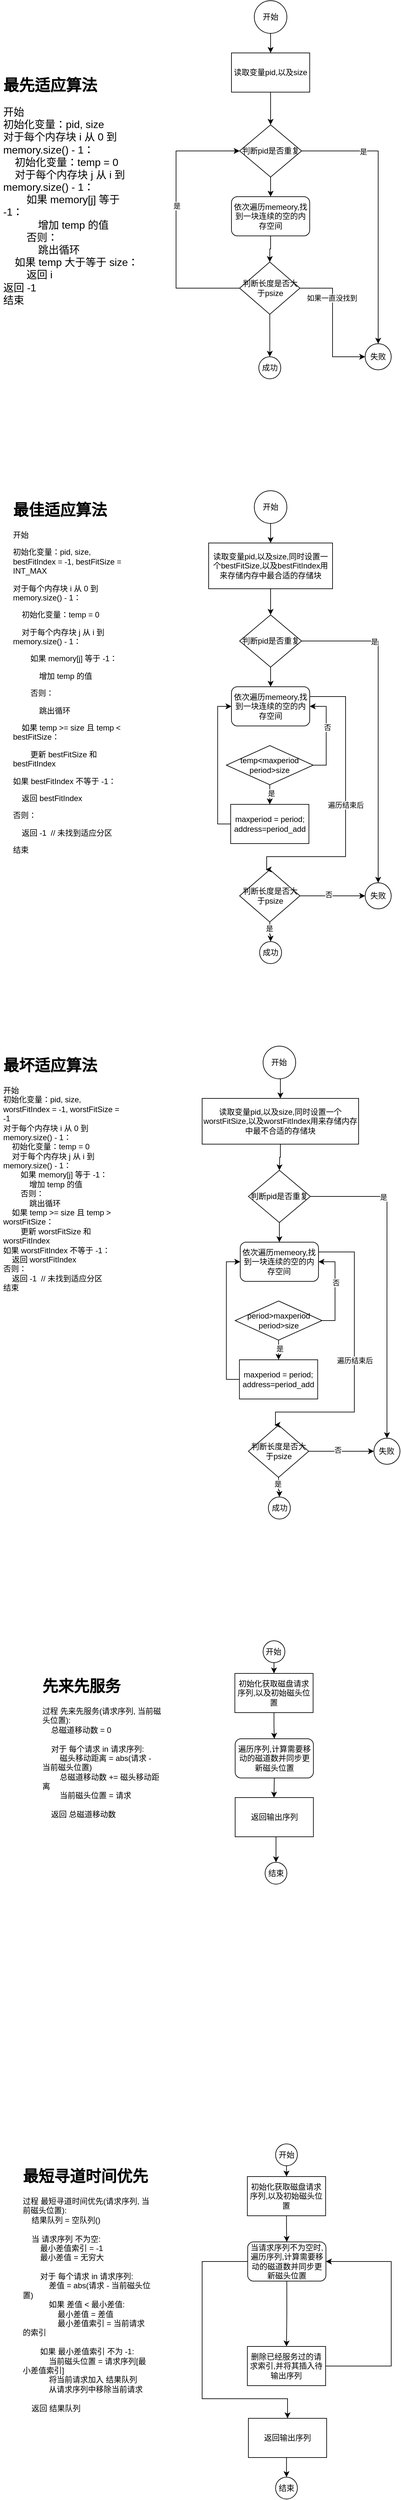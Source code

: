<mxfile version="22.1.8" type="github">
  <diagram name="第 1 页" id="kE6YA1kqH45rm807MT5q">
    <mxGraphModel dx="1050" dy="565" grid="1" gridSize="10" guides="1" tooltips="1" connect="1" arrows="1" fold="1" page="1" pageScale="1" pageWidth="827" pageHeight="1169" math="0" shadow="0">
      <root>
        <mxCell id="0" />
        <mxCell id="1" parent="0" />
        <mxCell id="1HQhPPLRjaLAviWX8HrD-12" style="edgeStyle=orthogonalEdgeStyle;rounded=0;orthogonalLoop=1;jettySize=auto;html=1;exitX=0.5;exitY=1;exitDx=0;exitDy=0;entryX=0.5;entryY=0;entryDx=0;entryDy=0;" parent="1" source="1HQhPPLRjaLAviWX8HrD-3" target="1HQhPPLRjaLAviWX8HrD-5" edge="1">
          <mxGeometry relative="1" as="geometry" />
        </mxCell>
        <mxCell id="1HQhPPLRjaLAviWX8HrD-3" value="开始" style="ellipse;whiteSpace=wrap;html=1;aspect=fixed;" parent="1" vertex="1">
          <mxGeometry x="420" y="40" width="50" height="50" as="geometry" />
        </mxCell>
        <mxCell id="1HQhPPLRjaLAviWX8HrD-14" style="edgeStyle=orthogonalEdgeStyle;rounded=0;orthogonalLoop=1;jettySize=auto;html=1;exitX=1;exitY=0.5;exitDx=0;exitDy=0;entryX=0.5;entryY=0;entryDx=0;entryDy=0;" parent="1" source="1HQhPPLRjaLAviWX8HrD-16" target="1HQhPPLRjaLAviWX8HrD-8" edge="1">
          <mxGeometry relative="1" as="geometry">
            <mxPoint x="505" y="260" as="sourcePoint" />
          </mxGeometry>
        </mxCell>
        <mxCell id="1HQhPPLRjaLAviWX8HrD-15" value="是" style="edgeLabel;html=1;align=center;verticalAlign=middle;resizable=0;points=[];" parent="1HQhPPLRjaLAviWX8HrD-14" vertex="1" connectable="0">
          <mxGeometry x="-0.542" y="-1" relative="1" as="geometry">
            <mxPoint as="offset" />
          </mxGeometry>
        </mxCell>
        <mxCell id="1HQhPPLRjaLAviWX8HrD-13" style="edgeStyle=orthogonalEdgeStyle;rounded=0;orthogonalLoop=1;jettySize=auto;html=1;exitX=0.5;exitY=1;exitDx=0;exitDy=0;entryX=0.5;entryY=0;entryDx=0;entryDy=0;" parent="1" source="1HQhPPLRjaLAviWX8HrD-5" edge="1">
          <mxGeometry relative="1" as="geometry">
            <mxPoint x="445" y="230" as="targetPoint" />
          </mxGeometry>
        </mxCell>
        <mxCell id="1HQhPPLRjaLAviWX8HrD-5" value="读取变量pid,以及size" style="rounded=0;whiteSpace=wrap;html=1;" parent="1" vertex="1">
          <mxGeometry x="385" y="120" width="120" height="60" as="geometry" />
        </mxCell>
        <mxCell id="1HQhPPLRjaLAviWX8HrD-8" value="失败" style="ellipse;whiteSpace=wrap;html=1;aspect=fixed;" parent="1" vertex="1">
          <mxGeometry x="590" y="565" width="40" height="40" as="geometry" />
        </mxCell>
        <mxCell id="1HQhPPLRjaLAviWX8HrD-18" style="edgeStyle=orthogonalEdgeStyle;rounded=0;orthogonalLoop=1;jettySize=auto;html=1;exitX=0.5;exitY=1;exitDx=0;exitDy=0;entryX=0.5;entryY=0;entryDx=0;entryDy=0;" parent="1" source="1HQhPPLRjaLAviWX8HrD-16" target="1HQhPPLRjaLAviWX8HrD-17" edge="1">
          <mxGeometry relative="1" as="geometry" />
        </mxCell>
        <mxCell id="1HQhPPLRjaLAviWX8HrD-16" value="判断pid是否重复" style="rhombus;whiteSpace=wrap;html=1;" parent="1" vertex="1">
          <mxGeometry x="397.5" y="230" width="95" height="80" as="geometry" />
        </mxCell>
        <mxCell id="1HQhPPLRjaLAviWX8HrD-23" style="edgeStyle=orthogonalEdgeStyle;rounded=0;orthogonalLoop=1;jettySize=auto;html=1;exitX=0.5;exitY=1;exitDx=0;exitDy=0;entryX=0.5;entryY=0;entryDx=0;entryDy=0;" parent="1" source="1HQhPPLRjaLAviWX8HrD-17" target="1HQhPPLRjaLAviWX8HrD-19" edge="1">
          <mxGeometry relative="1" as="geometry" />
        </mxCell>
        <mxCell id="1HQhPPLRjaLAviWX8HrD-17" value="依次遍历memeory,找到一块连续的空的内存空间" style="rounded=1;whiteSpace=wrap;html=1;" parent="1" vertex="1">
          <mxGeometry x="385" y="340" width="120" height="60" as="geometry" />
        </mxCell>
        <mxCell id="1HQhPPLRjaLAviWX8HrD-20" style="edgeStyle=orthogonalEdgeStyle;rounded=0;orthogonalLoop=1;jettySize=auto;html=1;exitX=0;exitY=0.5;exitDx=0;exitDy=0;entryX=0;entryY=0.5;entryDx=0;entryDy=0;" parent="1" source="1HQhPPLRjaLAviWX8HrD-19" target="1HQhPPLRjaLAviWX8HrD-16" edge="1">
          <mxGeometry relative="1" as="geometry">
            <Array as="points">
              <mxPoint x="300" y="480" />
              <mxPoint x="300" y="270" />
            </Array>
          </mxGeometry>
        </mxCell>
        <mxCell id="1HQhPPLRjaLAviWX8HrD-22" value="是" style="edgeLabel;html=1;align=center;verticalAlign=middle;resizable=0;points=[];" parent="1HQhPPLRjaLAviWX8HrD-20" vertex="1" connectable="0">
          <mxGeometry x="0.104" y="-1" relative="1" as="geometry">
            <mxPoint as="offset" />
          </mxGeometry>
        </mxCell>
        <mxCell id="1HQhPPLRjaLAviWX8HrD-24" style="edgeStyle=orthogonalEdgeStyle;rounded=0;orthogonalLoop=1;jettySize=auto;html=1;exitX=0.5;exitY=1;exitDx=0;exitDy=0;" parent="1" source="1HQhPPLRjaLAviWX8HrD-19" target="1HQhPPLRjaLAviWX8HrD-25" edge="1">
          <mxGeometry relative="1" as="geometry">
            <mxPoint x="444" y="580" as="targetPoint" />
          </mxGeometry>
        </mxCell>
        <mxCell id="1HQhPPLRjaLAviWX8HrD-26" style="edgeStyle=orthogonalEdgeStyle;rounded=0;orthogonalLoop=1;jettySize=auto;html=1;exitX=1;exitY=0.5;exitDx=0;exitDy=0;entryX=0;entryY=0.5;entryDx=0;entryDy=0;" parent="1" source="1HQhPPLRjaLAviWX8HrD-19" target="1HQhPPLRjaLAviWX8HrD-8" edge="1">
          <mxGeometry relative="1" as="geometry" />
        </mxCell>
        <mxCell id="1HQhPPLRjaLAviWX8HrD-27" value="如果一直没找到" style="edgeLabel;html=1;align=center;verticalAlign=middle;resizable=0;points=[];" parent="1HQhPPLRjaLAviWX8HrD-26" vertex="1" connectable="0">
          <mxGeometry x="-0.366" y="-1" relative="1" as="geometry">
            <mxPoint as="offset" />
          </mxGeometry>
        </mxCell>
        <mxCell id="1HQhPPLRjaLAviWX8HrD-19" value="判断长度是否大于psize" style="rhombus;whiteSpace=wrap;html=1;" parent="1" vertex="1">
          <mxGeometry x="397.5" y="440" width="92.5" height="80" as="geometry" />
        </mxCell>
        <mxCell id="1HQhPPLRjaLAviWX8HrD-25" value="成功" style="ellipse;whiteSpace=wrap;html=1;aspect=fixed;" parent="1" vertex="1">
          <mxGeometry x="426.88" y="585" width="33.75" height="33.75" as="geometry" />
        </mxCell>
        <mxCell id="1HQhPPLRjaLAviWX8HrD-28" value="&lt;h1&gt;最先适应算法&lt;/h1&gt;&lt;div style=&quot;font-size: 16px;&quot;&gt;&lt;div style=&quot;&quot;&gt;&lt;font style=&quot;font-size: 16px;&quot;&gt;开始&lt;/font&gt;&lt;/div&gt;&lt;div style=&quot;&quot;&gt;&lt;font style=&quot;font-size: 16px;&quot;&gt;初始化变量：pid, size&lt;/font&gt;&lt;/div&gt;&lt;div style=&quot;&quot;&gt;&lt;font style=&quot;font-size: 16px;&quot;&gt;对于每个内存块 i 从 0 到 memory.size() - 1：&lt;/font&gt;&lt;/div&gt;&lt;div style=&quot;&quot;&gt;&lt;font style=&quot;font-size: 16px;&quot;&gt;&amp;nbsp; &amp;nbsp; 初始化变量：temp = 0&lt;/font&gt;&lt;/div&gt;&lt;div style=&quot;&quot;&gt;&lt;font style=&quot;font-size: 16px;&quot;&gt;&amp;nbsp; &amp;nbsp; 对于每个内存块 j 从 i 到 memory.size() - 1：&lt;/font&gt;&lt;/div&gt;&lt;div style=&quot;&quot;&gt;&lt;font style=&quot;font-size: 16px;&quot;&gt;&amp;nbsp; &amp;nbsp; &amp;nbsp; &amp;nbsp; 如果 memory[j] 等于 -1：&lt;/font&gt;&lt;/div&gt;&lt;div style=&quot;&quot;&gt;&lt;font style=&quot;font-size: 16px;&quot;&gt;&amp;nbsp; &amp;nbsp; &amp;nbsp; &amp;nbsp; &amp;nbsp; &amp;nbsp; 增加 temp 的值&lt;/font&gt;&lt;/div&gt;&lt;div style=&quot;&quot;&gt;&lt;font style=&quot;font-size: 16px;&quot;&gt;&amp;nbsp; &amp;nbsp; &amp;nbsp; &amp;nbsp; 否则：&lt;/font&gt;&lt;/div&gt;&lt;div style=&quot;&quot;&gt;&lt;font style=&quot;font-size: 16px;&quot;&gt;&amp;nbsp; &amp;nbsp; &amp;nbsp; &amp;nbsp; &amp;nbsp; &amp;nbsp; 跳出循环&lt;/font&gt;&lt;/div&gt;&lt;div style=&quot;&quot;&gt;&lt;font style=&quot;font-size: 16px;&quot;&gt;&amp;nbsp; &amp;nbsp; 如果 temp 大于等于 size：&lt;/font&gt;&lt;/div&gt;&lt;div style=&quot;&quot;&gt;&lt;font style=&quot;font-size: 16px;&quot;&gt;&amp;nbsp; &amp;nbsp; &amp;nbsp; &amp;nbsp; 返回 i&lt;/font&gt;&lt;/div&gt;&lt;div style=&quot;&quot;&gt;&lt;font style=&quot;font-size: 16px;&quot;&gt;返回 -1&lt;/font&gt;&lt;/div&gt;&lt;div style=&quot;&quot;&gt;&lt;font style=&quot;font-size: 16px;&quot;&gt;结束&lt;/font&gt;&lt;/div&gt;&lt;/div&gt;&lt;div style=&quot;font-size: 16px;&quot;&gt;&lt;br&gt;&lt;/div&gt;" style="text;html=1;strokeColor=none;fillColor=none;spacing=5;spacingTop=-20;whiteSpace=wrap;overflow=hidden;rounded=0;" parent="1" vertex="1">
          <mxGeometry x="30" y="150" width="220" height="390" as="geometry" />
        </mxCell>
        <mxCell id="mbZ_QFg-wYkAnnuhmmOM-2" value="&lt;h1&gt;最佳适应算法&lt;/h1&gt;&lt;p&gt;开始&lt;/p&gt;&lt;p&gt;初始化变量：pid, size, bestFitIndex = -1, bestFitSize = INT_MAX&lt;/p&gt;&lt;p&gt;对于每个内存块 i 从 0 到 memory.size() - 1：&lt;/p&gt;&lt;p&gt;&amp;nbsp; &amp;nbsp; 初始化变量：temp = 0&lt;/p&gt;&lt;p&gt;&amp;nbsp; &amp;nbsp; 对于每个内存块 j 从 i 到 memory.size() - 1：&lt;/p&gt;&lt;p&gt;&amp;nbsp; &amp;nbsp; &amp;nbsp; &amp;nbsp; 如果 memory[j] 等于 -1：&lt;/p&gt;&lt;p&gt;&amp;nbsp; &amp;nbsp; &amp;nbsp; &amp;nbsp; &amp;nbsp; &amp;nbsp; 增加 temp 的值&lt;/p&gt;&lt;p&gt;&amp;nbsp; &amp;nbsp; &amp;nbsp; &amp;nbsp; 否则：&lt;/p&gt;&lt;p&gt;&amp;nbsp; &amp;nbsp; &amp;nbsp; &amp;nbsp; &amp;nbsp; &amp;nbsp; 跳出循环&lt;/p&gt;&lt;p&gt;&amp;nbsp; &amp;nbsp; 如果 temp &amp;gt;= size 且 temp &amp;lt; bestFitSize：&lt;/p&gt;&lt;p&gt;&amp;nbsp; &amp;nbsp; &amp;nbsp; &amp;nbsp; 更新 bestFitSize 和 bestFitIndex&lt;/p&gt;&lt;p&gt;如果 bestFitIndex 不等于 -1：&lt;/p&gt;&lt;p&gt;&amp;nbsp; &amp;nbsp; 返回 bestFitIndex&lt;/p&gt;&lt;p&gt;否则：&lt;/p&gt;&lt;p&gt;&amp;nbsp; &amp;nbsp; 返回 -1&amp;nbsp; // 未找到适应分区&lt;/p&gt;&lt;p&gt;结束&lt;/p&gt;&lt;div&gt;&lt;br&gt;&lt;/div&gt;" style="text;html=1;strokeColor=none;fillColor=none;spacing=5;spacingTop=-20;whiteSpace=wrap;overflow=hidden;rounded=0;" vertex="1" parent="1">
          <mxGeometry x="45" y="800" width="190" height="580" as="geometry" />
        </mxCell>
        <mxCell id="mbZ_QFg-wYkAnnuhmmOM-3" style="edgeStyle=orthogonalEdgeStyle;rounded=0;orthogonalLoop=1;jettySize=auto;html=1;exitX=0.5;exitY=1;exitDx=0;exitDy=0;entryX=0.5;entryY=0;entryDx=0;entryDy=0;" edge="1" parent="1" source="mbZ_QFg-wYkAnnuhmmOM-4" target="mbZ_QFg-wYkAnnuhmmOM-8">
          <mxGeometry relative="1" as="geometry" />
        </mxCell>
        <mxCell id="mbZ_QFg-wYkAnnuhmmOM-4" value="开始" style="ellipse;whiteSpace=wrap;html=1;aspect=fixed;" vertex="1" parent="1">
          <mxGeometry x="420" y="790" width="50" height="50" as="geometry" />
        </mxCell>
        <mxCell id="mbZ_QFg-wYkAnnuhmmOM-5" style="edgeStyle=orthogonalEdgeStyle;rounded=0;orthogonalLoop=1;jettySize=auto;html=1;exitX=1;exitY=0.5;exitDx=0;exitDy=0;entryX=0.5;entryY=0;entryDx=0;entryDy=0;" edge="1" parent="1" source="mbZ_QFg-wYkAnnuhmmOM-11" target="mbZ_QFg-wYkAnnuhmmOM-9">
          <mxGeometry relative="1" as="geometry">
            <mxPoint x="505" y="1010" as="sourcePoint" />
          </mxGeometry>
        </mxCell>
        <mxCell id="mbZ_QFg-wYkAnnuhmmOM-6" value="是" style="edgeLabel;html=1;align=center;verticalAlign=middle;resizable=0;points=[];" vertex="1" connectable="0" parent="mbZ_QFg-wYkAnnuhmmOM-5">
          <mxGeometry x="-0.542" y="-1" relative="1" as="geometry">
            <mxPoint as="offset" />
          </mxGeometry>
        </mxCell>
        <mxCell id="mbZ_QFg-wYkAnnuhmmOM-7" style="edgeStyle=orthogonalEdgeStyle;rounded=0;orthogonalLoop=1;jettySize=auto;html=1;exitX=0.5;exitY=1;exitDx=0;exitDy=0;entryX=0.5;entryY=0;entryDx=0;entryDy=0;" edge="1" parent="1" source="mbZ_QFg-wYkAnnuhmmOM-8">
          <mxGeometry relative="1" as="geometry">
            <mxPoint x="445" y="980" as="targetPoint" />
          </mxGeometry>
        </mxCell>
        <mxCell id="mbZ_QFg-wYkAnnuhmmOM-8" value="读取变量pid,以及size,同时设置一个bestFitSize,以及bestFitIndex用来存储内存中最合适的存储块" style="rounded=0;whiteSpace=wrap;html=1;" vertex="1" parent="1">
          <mxGeometry x="350" y="870" width="190" height="70" as="geometry" />
        </mxCell>
        <mxCell id="mbZ_QFg-wYkAnnuhmmOM-9" value="失败" style="ellipse;whiteSpace=wrap;html=1;aspect=fixed;" vertex="1" parent="1">
          <mxGeometry x="590" y="1390" width="40" height="40" as="geometry" />
        </mxCell>
        <mxCell id="mbZ_QFg-wYkAnnuhmmOM-10" style="edgeStyle=orthogonalEdgeStyle;rounded=0;orthogonalLoop=1;jettySize=auto;html=1;exitX=0.5;exitY=1;exitDx=0;exitDy=0;entryX=0.5;entryY=0;entryDx=0;entryDy=0;" edge="1" parent="1" source="mbZ_QFg-wYkAnnuhmmOM-11" target="mbZ_QFg-wYkAnnuhmmOM-13">
          <mxGeometry relative="1" as="geometry" />
        </mxCell>
        <mxCell id="mbZ_QFg-wYkAnnuhmmOM-11" value="判断pid是否重复" style="rhombus;whiteSpace=wrap;html=1;" vertex="1" parent="1">
          <mxGeometry x="397.5" y="980" width="95" height="80" as="geometry" />
        </mxCell>
        <mxCell id="mbZ_QFg-wYkAnnuhmmOM-13" value="依次遍历memeory,找到一块连续的空的内存空间" style="rounded=1;whiteSpace=wrap;html=1;" vertex="1" parent="1">
          <mxGeometry x="385" y="1090" width="120" height="60" as="geometry" />
        </mxCell>
        <mxCell id="mbZ_QFg-wYkAnnuhmmOM-16" style="edgeStyle=orthogonalEdgeStyle;rounded=0;orthogonalLoop=1;jettySize=auto;html=1;exitX=0.5;exitY=1;exitDx=0;exitDy=0;" edge="1" parent="1" source="mbZ_QFg-wYkAnnuhmmOM-19" target="mbZ_QFg-wYkAnnuhmmOM-20">
          <mxGeometry relative="1" as="geometry">
            <mxPoint x="444" y="1405" as="targetPoint" />
          </mxGeometry>
        </mxCell>
        <mxCell id="mbZ_QFg-wYkAnnuhmmOM-35" value="是" style="edgeLabel;html=1;align=center;verticalAlign=middle;resizable=0;points=[];" vertex="1" connectable="0" parent="mbZ_QFg-wYkAnnuhmmOM-16">
          <mxGeometry x="-0.36" y="-1" relative="1" as="geometry">
            <mxPoint as="offset" />
          </mxGeometry>
        </mxCell>
        <mxCell id="mbZ_QFg-wYkAnnuhmmOM-17" style="edgeStyle=orthogonalEdgeStyle;rounded=0;orthogonalLoop=1;jettySize=auto;html=1;exitX=1;exitY=0.5;exitDx=0;exitDy=0;entryX=0;entryY=0.5;entryDx=0;entryDy=0;" edge="1" parent="1" source="mbZ_QFg-wYkAnnuhmmOM-19" target="mbZ_QFg-wYkAnnuhmmOM-9">
          <mxGeometry relative="1" as="geometry" />
        </mxCell>
        <mxCell id="mbZ_QFg-wYkAnnuhmmOM-34" value="否" style="edgeLabel;html=1;align=center;verticalAlign=middle;resizable=0;points=[];" vertex="1" connectable="0" parent="mbZ_QFg-wYkAnnuhmmOM-17">
          <mxGeometry x="-0.124" y="2" relative="1" as="geometry">
            <mxPoint as="offset" />
          </mxGeometry>
        </mxCell>
        <mxCell id="mbZ_QFg-wYkAnnuhmmOM-19" value="判断长度是否大于psize" style="rhombus;whiteSpace=wrap;html=1;" vertex="1" parent="1">
          <mxGeometry x="397.5" y="1370" width="92.5" height="80" as="geometry" />
        </mxCell>
        <mxCell id="mbZ_QFg-wYkAnnuhmmOM-20" value="成功" style="ellipse;whiteSpace=wrap;html=1;aspect=fixed;" vertex="1" parent="1">
          <mxGeometry x="428.12" y="1480" width="33.75" height="33.75" as="geometry" />
        </mxCell>
        <mxCell id="mbZ_QFg-wYkAnnuhmmOM-25" style="edgeStyle=orthogonalEdgeStyle;rounded=0;orthogonalLoop=1;jettySize=auto;html=1;exitX=0.5;exitY=1;exitDx=0;exitDy=0;entryX=0.5;entryY=0;entryDx=0;entryDy=0;" edge="1" parent="1" source="mbZ_QFg-wYkAnnuhmmOM-21" target="mbZ_QFg-wYkAnnuhmmOM-23">
          <mxGeometry relative="1" as="geometry" />
        </mxCell>
        <mxCell id="mbZ_QFg-wYkAnnuhmmOM-27" value="是" style="edgeLabel;html=1;align=center;verticalAlign=middle;resizable=0;points=[];" vertex="1" connectable="0" parent="mbZ_QFg-wYkAnnuhmmOM-25">
          <mxGeometry x="-0.147" y="2" relative="1" as="geometry">
            <mxPoint as="offset" />
          </mxGeometry>
        </mxCell>
        <mxCell id="mbZ_QFg-wYkAnnuhmmOM-28" style="edgeStyle=orthogonalEdgeStyle;rounded=0;orthogonalLoop=1;jettySize=auto;html=1;exitX=1;exitY=0.5;exitDx=0;exitDy=0;entryX=1;entryY=0.5;entryDx=0;entryDy=0;" edge="1" parent="1" source="mbZ_QFg-wYkAnnuhmmOM-21" target="mbZ_QFg-wYkAnnuhmmOM-13">
          <mxGeometry relative="1" as="geometry" />
        </mxCell>
        <mxCell id="mbZ_QFg-wYkAnnuhmmOM-29" value="否" style="edgeLabel;html=1;align=center;verticalAlign=middle;resizable=0;points=[];" vertex="1" connectable="0" parent="mbZ_QFg-wYkAnnuhmmOM-28">
          <mxGeometry x="0.156" y="-1" relative="1" as="geometry">
            <mxPoint as="offset" />
          </mxGeometry>
        </mxCell>
        <mxCell id="mbZ_QFg-wYkAnnuhmmOM-21" value="temp&amp;lt;maxperiod&lt;br&gt;period&amp;gt;size" style="rhombus;whiteSpace=wrap;html=1;" vertex="1" parent="1">
          <mxGeometry x="377.2" y="1180" width="133.12" height="60" as="geometry" />
        </mxCell>
        <mxCell id="mbZ_QFg-wYkAnnuhmmOM-26" style="edgeStyle=orthogonalEdgeStyle;rounded=0;orthogonalLoop=1;jettySize=auto;html=1;exitX=0;exitY=0.5;exitDx=0;exitDy=0;entryX=0;entryY=0.5;entryDx=0;entryDy=0;" edge="1" parent="1" source="mbZ_QFg-wYkAnnuhmmOM-23" target="mbZ_QFg-wYkAnnuhmmOM-13">
          <mxGeometry relative="1" as="geometry" />
        </mxCell>
        <mxCell id="mbZ_QFg-wYkAnnuhmmOM-23" value="maxperiod = period;&lt;br&gt;address=period_add" style="rounded=0;whiteSpace=wrap;html=1;" vertex="1" parent="1">
          <mxGeometry x="383.75" y="1270" width="120" height="60" as="geometry" />
        </mxCell>
        <mxCell id="mbZ_QFg-wYkAnnuhmmOM-30" style="edgeStyle=orthogonalEdgeStyle;rounded=0;orthogonalLoop=1;jettySize=auto;html=1;exitX=1;exitY=0.25;exitDx=0;exitDy=0;entryX=0.433;entryY=-0.002;entryDx=0;entryDy=0;entryPerimeter=0;" edge="1" parent="1" source="mbZ_QFg-wYkAnnuhmmOM-13" target="mbZ_QFg-wYkAnnuhmmOM-19">
          <mxGeometry relative="1" as="geometry">
            <Array as="points">
              <mxPoint x="560" y="1105" />
              <mxPoint x="560" y="1350" />
              <mxPoint x="439" y="1350" />
            </Array>
          </mxGeometry>
        </mxCell>
        <mxCell id="mbZ_QFg-wYkAnnuhmmOM-31" value="遍历结束后" style="edgeLabel;html=1;align=center;verticalAlign=middle;resizable=0;points=[];" vertex="1" connectable="0" parent="mbZ_QFg-wYkAnnuhmmOM-30">
          <mxGeometry x="-0.003" relative="1" as="geometry">
            <mxPoint as="offset" />
          </mxGeometry>
        </mxCell>
        <mxCell id="mbZ_QFg-wYkAnnuhmmOM-37" value="&lt;h1&gt;最坏适应算法&lt;/h1&gt;&lt;div&gt;&lt;div&gt;开始&lt;/div&gt;&lt;div&gt;初始化变量：pid, size, worstFitIndex = -1, worstFitSize = -1&lt;/div&gt;&lt;div&gt;对于每个内存块 i 从 0 到 memory.size() - 1：&lt;/div&gt;&lt;div&gt;&amp;nbsp; &amp;nbsp; 初始化变量：temp = 0&lt;/div&gt;&lt;div&gt;&amp;nbsp; &amp;nbsp; 对于每个内存块 j 从 i 到 memory.size() - 1：&lt;/div&gt;&lt;div&gt;&amp;nbsp; &amp;nbsp; &amp;nbsp; &amp;nbsp; 如果 memory[j] 等于 -1：&lt;/div&gt;&lt;div&gt;&amp;nbsp; &amp;nbsp; &amp;nbsp; &amp;nbsp; &amp;nbsp; &amp;nbsp; 增加 temp 的值&lt;/div&gt;&lt;div&gt;&amp;nbsp; &amp;nbsp; &amp;nbsp; &amp;nbsp; 否则：&lt;/div&gt;&lt;div&gt;&amp;nbsp; &amp;nbsp; &amp;nbsp; &amp;nbsp; &amp;nbsp; &amp;nbsp; 跳出循环&lt;/div&gt;&lt;div&gt;&amp;nbsp; &amp;nbsp; 如果 temp &amp;gt;= size 且 temp &amp;gt; worstFitSize：&lt;/div&gt;&lt;div&gt;&amp;nbsp; &amp;nbsp; &amp;nbsp; &amp;nbsp; 更新 worstFitSize 和 worstFitIndex&lt;/div&gt;&lt;div&gt;如果 worstFitIndex 不等于 -1：&lt;/div&gt;&lt;div&gt;&amp;nbsp; &amp;nbsp; 返回 worstFitIndex&lt;/div&gt;&lt;div&gt;否则：&lt;/div&gt;&lt;div&gt;&amp;nbsp; &amp;nbsp; 返回 -1&amp;nbsp; // 未找到适应分区&lt;/div&gt;&lt;div&gt;结束&lt;/div&gt;&lt;/div&gt;&lt;div&gt;&lt;br&gt;&lt;/div&gt;" style="text;html=1;strokeColor=none;fillColor=none;spacing=5;spacingTop=-20;whiteSpace=wrap;overflow=hidden;rounded=0;" vertex="1" parent="1">
          <mxGeometry x="30" y="1650" width="190" height="380" as="geometry" />
        </mxCell>
        <mxCell id="mbZ_QFg-wYkAnnuhmmOM-38" style="edgeStyle=orthogonalEdgeStyle;rounded=0;orthogonalLoop=1;jettySize=auto;html=1;exitX=0.5;exitY=1;exitDx=0;exitDy=0;entryX=0.5;entryY=0;entryDx=0;entryDy=0;" edge="1" parent="1" source="mbZ_QFg-wYkAnnuhmmOM-39" target="mbZ_QFg-wYkAnnuhmmOM-43">
          <mxGeometry relative="1" as="geometry" />
        </mxCell>
        <mxCell id="mbZ_QFg-wYkAnnuhmmOM-39" value="开始" style="ellipse;whiteSpace=wrap;html=1;aspect=fixed;" vertex="1" parent="1">
          <mxGeometry x="433.46" y="1640" width="50" height="50" as="geometry" />
        </mxCell>
        <mxCell id="mbZ_QFg-wYkAnnuhmmOM-40" style="edgeStyle=orthogonalEdgeStyle;rounded=0;orthogonalLoop=1;jettySize=auto;html=1;exitX=1;exitY=0.5;exitDx=0;exitDy=0;entryX=0.5;entryY=0;entryDx=0;entryDy=0;" edge="1" parent="1" source="mbZ_QFg-wYkAnnuhmmOM-46" target="mbZ_QFg-wYkAnnuhmmOM-44">
          <mxGeometry relative="1" as="geometry">
            <mxPoint x="518.46" y="1860" as="sourcePoint" />
          </mxGeometry>
        </mxCell>
        <mxCell id="mbZ_QFg-wYkAnnuhmmOM-41" value="是" style="edgeLabel;html=1;align=center;verticalAlign=middle;resizable=0;points=[];" vertex="1" connectable="0" parent="mbZ_QFg-wYkAnnuhmmOM-40">
          <mxGeometry x="-0.542" y="-1" relative="1" as="geometry">
            <mxPoint as="offset" />
          </mxGeometry>
        </mxCell>
        <mxCell id="mbZ_QFg-wYkAnnuhmmOM-42" style="edgeStyle=orthogonalEdgeStyle;rounded=0;orthogonalLoop=1;jettySize=auto;html=1;exitX=0.5;exitY=1;exitDx=0;exitDy=0;entryX=0.5;entryY=0;entryDx=0;entryDy=0;" edge="1" parent="1" source="mbZ_QFg-wYkAnnuhmmOM-43">
          <mxGeometry relative="1" as="geometry">
            <mxPoint x="458.46" y="1830" as="targetPoint" />
          </mxGeometry>
        </mxCell>
        <mxCell id="mbZ_QFg-wYkAnnuhmmOM-43" value="读取变量pid,以及size,同时设置一个worstFitSize,以及worstFitIndex用来存储内存中最不合适的存储块" style="rounded=0;whiteSpace=wrap;html=1;" vertex="1" parent="1">
          <mxGeometry x="340" y="1720" width="240" height="70" as="geometry" />
        </mxCell>
        <mxCell id="mbZ_QFg-wYkAnnuhmmOM-44" value="失败" style="ellipse;whiteSpace=wrap;html=1;aspect=fixed;" vertex="1" parent="1">
          <mxGeometry x="603.46" y="2240" width="40" height="40" as="geometry" />
        </mxCell>
        <mxCell id="mbZ_QFg-wYkAnnuhmmOM-45" style="edgeStyle=orthogonalEdgeStyle;rounded=0;orthogonalLoop=1;jettySize=auto;html=1;exitX=0.5;exitY=1;exitDx=0;exitDy=0;entryX=0.5;entryY=0;entryDx=0;entryDy=0;" edge="1" parent="1" source="mbZ_QFg-wYkAnnuhmmOM-46" target="mbZ_QFg-wYkAnnuhmmOM-47">
          <mxGeometry relative="1" as="geometry" />
        </mxCell>
        <mxCell id="mbZ_QFg-wYkAnnuhmmOM-46" value="判断pid是否重复" style="rhombus;whiteSpace=wrap;html=1;" vertex="1" parent="1">
          <mxGeometry x="410.96" y="1830" width="95" height="80" as="geometry" />
        </mxCell>
        <mxCell id="mbZ_QFg-wYkAnnuhmmOM-47" value="依次遍历memeory,找到一块连续的空的内存空间" style="rounded=1;whiteSpace=wrap;html=1;" vertex="1" parent="1">
          <mxGeometry x="398.46" y="1940" width="120" height="60" as="geometry" />
        </mxCell>
        <mxCell id="mbZ_QFg-wYkAnnuhmmOM-48" style="edgeStyle=orthogonalEdgeStyle;rounded=0;orthogonalLoop=1;jettySize=auto;html=1;exitX=0.5;exitY=1;exitDx=0;exitDy=0;" edge="1" parent="1" source="mbZ_QFg-wYkAnnuhmmOM-52" target="mbZ_QFg-wYkAnnuhmmOM-53">
          <mxGeometry relative="1" as="geometry">
            <mxPoint x="457.46" y="2255" as="targetPoint" />
          </mxGeometry>
        </mxCell>
        <mxCell id="mbZ_QFg-wYkAnnuhmmOM-49" value="是" style="edgeLabel;html=1;align=center;verticalAlign=middle;resizable=0;points=[];" vertex="1" connectable="0" parent="mbZ_QFg-wYkAnnuhmmOM-48">
          <mxGeometry x="-0.36" y="-1" relative="1" as="geometry">
            <mxPoint as="offset" />
          </mxGeometry>
        </mxCell>
        <mxCell id="mbZ_QFg-wYkAnnuhmmOM-50" style="edgeStyle=orthogonalEdgeStyle;rounded=0;orthogonalLoop=1;jettySize=auto;html=1;exitX=1;exitY=0.5;exitDx=0;exitDy=0;entryX=0;entryY=0.5;entryDx=0;entryDy=0;" edge="1" parent="1" source="mbZ_QFg-wYkAnnuhmmOM-52" target="mbZ_QFg-wYkAnnuhmmOM-44">
          <mxGeometry relative="1" as="geometry" />
        </mxCell>
        <mxCell id="mbZ_QFg-wYkAnnuhmmOM-51" value="否" style="edgeLabel;html=1;align=center;verticalAlign=middle;resizable=0;points=[];" vertex="1" connectable="0" parent="mbZ_QFg-wYkAnnuhmmOM-50">
          <mxGeometry x="-0.124" y="2" relative="1" as="geometry">
            <mxPoint as="offset" />
          </mxGeometry>
        </mxCell>
        <mxCell id="mbZ_QFg-wYkAnnuhmmOM-52" value="判断长度是否大于psize" style="rhombus;whiteSpace=wrap;html=1;" vertex="1" parent="1">
          <mxGeometry x="410.96" y="2220" width="92.5" height="80" as="geometry" />
        </mxCell>
        <mxCell id="mbZ_QFg-wYkAnnuhmmOM-53" value="成功" style="ellipse;whiteSpace=wrap;html=1;aspect=fixed;" vertex="1" parent="1">
          <mxGeometry x="441.58" y="2330" width="33.75" height="33.75" as="geometry" />
        </mxCell>
        <mxCell id="mbZ_QFg-wYkAnnuhmmOM-54" style="edgeStyle=orthogonalEdgeStyle;rounded=0;orthogonalLoop=1;jettySize=auto;html=1;exitX=0.5;exitY=1;exitDx=0;exitDy=0;entryX=0.5;entryY=0;entryDx=0;entryDy=0;" edge="1" parent="1" source="mbZ_QFg-wYkAnnuhmmOM-58" target="mbZ_QFg-wYkAnnuhmmOM-60">
          <mxGeometry relative="1" as="geometry" />
        </mxCell>
        <mxCell id="mbZ_QFg-wYkAnnuhmmOM-55" value="是" style="edgeLabel;html=1;align=center;verticalAlign=middle;resizable=0;points=[];" vertex="1" connectable="0" parent="mbZ_QFg-wYkAnnuhmmOM-54">
          <mxGeometry x="-0.147" y="2" relative="1" as="geometry">
            <mxPoint as="offset" />
          </mxGeometry>
        </mxCell>
        <mxCell id="mbZ_QFg-wYkAnnuhmmOM-56" style="edgeStyle=orthogonalEdgeStyle;rounded=0;orthogonalLoop=1;jettySize=auto;html=1;exitX=1;exitY=0.5;exitDx=0;exitDy=0;entryX=1;entryY=0.5;entryDx=0;entryDy=0;" edge="1" parent="1" source="mbZ_QFg-wYkAnnuhmmOM-58" target="mbZ_QFg-wYkAnnuhmmOM-47">
          <mxGeometry relative="1" as="geometry" />
        </mxCell>
        <mxCell id="mbZ_QFg-wYkAnnuhmmOM-57" value="否" style="edgeLabel;html=1;align=center;verticalAlign=middle;resizable=0;points=[];" vertex="1" connectable="0" parent="mbZ_QFg-wYkAnnuhmmOM-56">
          <mxGeometry x="0.156" y="-1" relative="1" as="geometry">
            <mxPoint as="offset" />
          </mxGeometry>
        </mxCell>
        <mxCell id="mbZ_QFg-wYkAnnuhmmOM-58" value="period&amp;gt;maxperiod&lt;br&gt;period&amp;gt;size" style="rhombus;whiteSpace=wrap;html=1;" vertex="1" parent="1">
          <mxGeometry x="390.66" y="2030" width="133.12" height="60" as="geometry" />
        </mxCell>
        <mxCell id="mbZ_QFg-wYkAnnuhmmOM-59" style="edgeStyle=orthogonalEdgeStyle;rounded=0;orthogonalLoop=1;jettySize=auto;html=1;exitX=0;exitY=0.5;exitDx=0;exitDy=0;entryX=0;entryY=0.5;entryDx=0;entryDy=0;" edge="1" parent="1" source="mbZ_QFg-wYkAnnuhmmOM-60" target="mbZ_QFg-wYkAnnuhmmOM-47">
          <mxGeometry relative="1" as="geometry" />
        </mxCell>
        <mxCell id="mbZ_QFg-wYkAnnuhmmOM-60" value="maxperiod = period;&lt;br&gt;address=period_add" style="rounded=0;whiteSpace=wrap;html=1;" vertex="1" parent="1">
          <mxGeometry x="397.21" y="2120" width="120" height="60" as="geometry" />
        </mxCell>
        <mxCell id="mbZ_QFg-wYkAnnuhmmOM-61" style="edgeStyle=orthogonalEdgeStyle;rounded=0;orthogonalLoop=1;jettySize=auto;html=1;exitX=1;exitY=0.25;exitDx=0;exitDy=0;entryX=0.433;entryY=-0.002;entryDx=0;entryDy=0;entryPerimeter=0;" edge="1" parent="1" source="mbZ_QFg-wYkAnnuhmmOM-47" target="mbZ_QFg-wYkAnnuhmmOM-52">
          <mxGeometry relative="1" as="geometry">
            <Array as="points">
              <mxPoint x="573.46" y="1955" />
              <mxPoint x="573.46" y="2200" />
              <mxPoint x="452.46" y="2200" />
            </Array>
          </mxGeometry>
        </mxCell>
        <mxCell id="mbZ_QFg-wYkAnnuhmmOM-62" value="遍历结束后" style="edgeLabel;html=1;align=center;verticalAlign=middle;resizable=0;points=[];" vertex="1" connectable="0" parent="mbZ_QFg-wYkAnnuhmmOM-61">
          <mxGeometry x="-0.003" relative="1" as="geometry">
            <mxPoint as="offset" />
          </mxGeometry>
        </mxCell>
        <mxCell id="mbZ_QFg-wYkAnnuhmmOM-63" value="&lt;h1&gt;最短寻道时间优先&lt;/h1&gt;&lt;div&gt;&lt;div&gt;过程 最短寻道时间优先(请求序列, 当前磁头位置):&lt;/div&gt;&lt;div&gt;&amp;nbsp; &amp;nbsp; 结果队列 = 空队列()&lt;/div&gt;&lt;div&gt;&lt;br&gt;&lt;/div&gt;&lt;div&gt;&amp;nbsp; &amp;nbsp; 当 请求序列 不为空:&lt;/div&gt;&lt;div&gt;&amp;nbsp; &amp;nbsp; &amp;nbsp; &amp;nbsp; 最小差值索引 = -1&lt;/div&gt;&lt;div&gt;&amp;nbsp; &amp;nbsp; &amp;nbsp; &amp;nbsp; 最小差值 = 无穷大&lt;/div&gt;&lt;div&gt;&lt;br&gt;&lt;/div&gt;&lt;div&gt;&amp;nbsp; &amp;nbsp; &amp;nbsp; &amp;nbsp; 对于 每个请求 in 请求序列:&lt;/div&gt;&lt;div&gt;&amp;nbsp; &amp;nbsp; &amp;nbsp; &amp;nbsp; &amp;nbsp; &amp;nbsp; 差值 = abs(请求 - 当前磁头位置)&lt;/div&gt;&lt;div&gt;&amp;nbsp; &amp;nbsp; &amp;nbsp; &amp;nbsp; &amp;nbsp; &amp;nbsp; 如果 差值 &amp;lt; 最小差值:&lt;/div&gt;&lt;div&gt;&amp;nbsp; &amp;nbsp; &amp;nbsp; &amp;nbsp; &amp;nbsp; &amp;nbsp; &amp;nbsp; &amp;nbsp; 最小差值 = 差值&lt;/div&gt;&lt;div&gt;&amp;nbsp; &amp;nbsp; &amp;nbsp; &amp;nbsp; &amp;nbsp; &amp;nbsp; &amp;nbsp; &amp;nbsp; 最小差值索引 = 当前请求的索引&lt;/div&gt;&lt;div&gt;&lt;br&gt;&lt;/div&gt;&lt;div&gt;&amp;nbsp; &amp;nbsp; &amp;nbsp; &amp;nbsp; 如果 最小差值索引 不为 -1:&lt;/div&gt;&lt;div&gt;&amp;nbsp; &amp;nbsp; &amp;nbsp; &amp;nbsp; &amp;nbsp; &amp;nbsp; 当前磁头位置 = 请求序列[最小差值索引]&lt;/div&gt;&lt;div&gt;&amp;nbsp; &amp;nbsp; &amp;nbsp; &amp;nbsp; &amp;nbsp; &amp;nbsp; 将当前请求加入 结果队列&lt;/div&gt;&lt;div&gt;&amp;nbsp; &amp;nbsp; &amp;nbsp; &amp;nbsp; &amp;nbsp; &amp;nbsp; 从请求序列中移除当前请求&lt;/div&gt;&lt;div&gt;&lt;br&gt;&lt;/div&gt;&lt;div&gt;&amp;nbsp; &amp;nbsp; 返回 结果队列&lt;/div&gt;&lt;/div&gt;&lt;div&gt;&lt;br&gt;&lt;/div&gt;&lt;div&gt;&lt;br&gt;&lt;/div&gt;" style="text;html=1;strokeColor=none;fillColor=none;spacing=5;spacingTop=-20;whiteSpace=wrap;overflow=hidden;rounded=0;" vertex="1" parent="1">
          <mxGeometry x="60" y="3350" width="205" height="400" as="geometry" />
        </mxCell>
        <mxCell id="mbZ_QFg-wYkAnnuhmmOM-70" style="edgeStyle=orthogonalEdgeStyle;rounded=0;orthogonalLoop=1;jettySize=auto;html=1;exitX=0.5;exitY=1;exitDx=0;exitDy=0;entryX=0.5;entryY=0;entryDx=0;entryDy=0;" edge="1" parent="1" source="mbZ_QFg-wYkAnnuhmmOM-64" target="mbZ_QFg-wYkAnnuhmmOM-65">
          <mxGeometry relative="1" as="geometry" />
        </mxCell>
        <mxCell id="mbZ_QFg-wYkAnnuhmmOM-64" value="开始" style="ellipse;whiteSpace=wrap;html=1;aspect=fixed;" vertex="1" parent="1">
          <mxGeometry x="433.46" y="2550" width="33.46" height="33.46" as="geometry" />
        </mxCell>
        <mxCell id="mbZ_QFg-wYkAnnuhmmOM-71" style="edgeStyle=orthogonalEdgeStyle;rounded=0;orthogonalLoop=1;jettySize=auto;html=1;exitX=0.5;exitY=1;exitDx=0;exitDy=0;entryX=0.5;entryY=0;entryDx=0;entryDy=0;" edge="1" parent="1" source="mbZ_QFg-wYkAnnuhmmOM-65" target="mbZ_QFg-wYkAnnuhmmOM-66">
          <mxGeometry relative="1" as="geometry" />
        </mxCell>
        <mxCell id="mbZ_QFg-wYkAnnuhmmOM-65" value="初始化获取磁盘请求序列,以及初始磁头位置" style="rounded=0;whiteSpace=wrap;html=1;" vertex="1" parent="1">
          <mxGeometry x="390.19" y="2600" width="120" height="60" as="geometry" />
        </mxCell>
        <mxCell id="mbZ_QFg-wYkAnnuhmmOM-72" style="edgeStyle=orthogonalEdgeStyle;rounded=0;orthogonalLoop=1;jettySize=auto;html=1;exitX=0.5;exitY=1;exitDx=0;exitDy=0;entryX=0.5;entryY=0;entryDx=0;entryDy=0;" edge="1" parent="1" source="mbZ_QFg-wYkAnnuhmmOM-66">
          <mxGeometry relative="1" as="geometry">
            <mxPoint x="450.19" y="2790" as="targetPoint" />
          </mxGeometry>
        </mxCell>
        <mxCell id="mbZ_QFg-wYkAnnuhmmOM-66" value="遍历序列,计算需要移动的磁道数并同步更新磁头位置" style="rounded=1;whiteSpace=wrap;html=1;" vertex="1" parent="1">
          <mxGeometry x="390.66" y="2700" width="120" height="60" as="geometry" />
        </mxCell>
        <mxCell id="mbZ_QFg-wYkAnnuhmmOM-78" style="edgeStyle=orthogonalEdgeStyle;rounded=0;orthogonalLoop=1;jettySize=auto;html=1;exitX=0.5;exitY=1;exitDx=0;exitDy=0;entryX=0.5;entryY=0;entryDx=0;entryDy=0;" edge="1" parent="1" source="mbZ_QFg-wYkAnnuhmmOM-75" target="mbZ_QFg-wYkAnnuhmmOM-77">
          <mxGeometry relative="1" as="geometry" />
        </mxCell>
        <mxCell id="mbZ_QFg-wYkAnnuhmmOM-75" value="返回输出序列" style="rounded=0;whiteSpace=wrap;html=1;" vertex="1" parent="1">
          <mxGeometry x="390.66" y="2790" width="120" height="60" as="geometry" />
        </mxCell>
        <mxCell id="mbZ_QFg-wYkAnnuhmmOM-77" value="结束" style="ellipse;whiteSpace=wrap;html=1;aspect=fixed;" vertex="1" parent="1">
          <mxGeometry x="436.54" y="2889" width="33.46" height="33.46" as="geometry" />
        </mxCell>
        <mxCell id="mbZ_QFg-wYkAnnuhmmOM-79" value="&lt;h1&gt;先来先服务&lt;/h1&gt;&lt;div&gt;&lt;div&gt;过程 先来先服务(请求序列, 当前磁头位置):&lt;/div&gt;&lt;div&gt;&amp;nbsp; &amp;nbsp; 总磁道移动数 = 0&lt;/div&gt;&lt;div&gt;&lt;br&gt;&lt;/div&gt;&lt;div&gt;&amp;nbsp; &amp;nbsp; 对于 每个请求 in 请求序列:&lt;/div&gt;&lt;div&gt;&amp;nbsp; &amp;nbsp; &amp;nbsp; &amp;nbsp; 磁头移动距离 = abs(请求 - 当前磁头位置)&lt;/div&gt;&lt;div&gt;&amp;nbsp; &amp;nbsp; &amp;nbsp; &amp;nbsp; 总磁道移动数 += 磁头移动距离&lt;/div&gt;&lt;div&gt;&amp;nbsp; &amp;nbsp; &amp;nbsp; &amp;nbsp; 当前磁头位置 = 请求&lt;/div&gt;&lt;div&gt;&lt;br&gt;&lt;/div&gt;&lt;div&gt;&amp;nbsp; &amp;nbsp; 返回 总磁道移动数&lt;/div&gt;&lt;/div&gt;&lt;div&gt;&lt;br&gt;&lt;/div&gt;" style="text;html=1;strokeColor=none;fillColor=none;spacing=5;spacingTop=-20;whiteSpace=wrap;overflow=hidden;rounded=0;" vertex="1" parent="1">
          <mxGeometry x="90" y="2600" width="190" height="240" as="geometry" />
        </mxCell>
        <mxCell id="mbZ_QFg-wYkAnnuhmmOM-92" style="edgeStyle=orthogonalEdgeStyle;rounded=0;orthogonalLoop=1;jettySize=auto;html=1;exitX=0.5;exitY=1;exitDx=0;exitDy=0;entryX=0.5;entryY=0;entryDx=0;entryDy=0;" edge="1" parent="1" source="mbZ_QFg-wYkAnnuhmmOM-93" target="mbZ_QFg-wYkAnnuhmmOM-95">
          <mxGeometry relative="1" as="geometry" />
        </mxCell>
        <mxCell id="mbZ_QFg-wYkAnnuhmmOM-93" value="开始" style="ellipse;whiteSpace=wrap;html=1;aspect=fixed;" vertex="1" parent="1">
          <mxGeometry x="452.65" y="3320" width="33.46" height="33.46" as="geometry" />
        </mxCell>
        <mxCell id="mbZ_QFg-wYkAnnuhmmOM-94" style="edgeStyle=orthogonalEdgeStyle;rounded=0;orthogonalLoop=1;jettySize=auto;html=1;exitX=0.5;exitY=1;exitDx=0;exitDy=0;entryX=0.5;entryY=0;entryDx=0;entryDy=0;" edge="1" parent="1" source="mbZ_QFg-wYkAnnuhmmOM-95" target="mbZ_QFg-wYkAnnuhmmOM-98">
          <mxGeometry relative="1" as="geometry" />
        </mxCell>
        <mxCell id="mbZ_QFg-wYkAnnuhmmOM-95" value="初始化获取磁盘请求序列,以及初始磁头位置" style="rounded=0;whiteSpace=wrap;html=1;" vertex="1" parent="1">
          <mxGeometry x="409.38" y="3370" width="120" height="60" as="geometry" />
        </mxCell>
        <mxCell id="mbZ_QFg-wYkAnnuhmmOM-96" style="edgeStyle=orthogonalEdgeStyle;rounded=0;orthogonalLoop=1;jettySize=auto;html=1;exitX=0.5;exitY=1;exitDx=0;exitDy=0;entryX=0.5;entryY=0;entryDx=0;entryDy=0;" edge="1" parent="1" source="mbZ_QFg-wYkAnnuhmmOM-98" target="mbZ_QFg-wYkAnnuhmmOM-100">
          <mxGeometry relative="1" as="geometry" />
        </mxCell>
        <mxCell id="mbZ_QFg-wYkAnnuhmmOM-97" style="edgeStyle=orthogonalEdgeStyle;rounded=0;orthogonalLoop=1;jettySize=auto;html=1;exitX=0;exitY=0.5;exitDx=0;exitDy=0;entryX=0.5;entryY=0;entryDx=0;entryDy=0;" edge="1" parent="1" source="mbZ_QFg-wYkAnnuhmmOM-98" target="mbZ_QFg-wYkAnnuhmmOM-102">
          <mxGeometry relative="1" as="geometry">
            <mxPoint x="469.19" y="3690" as="targetPoint" />
            <Array as="points">
              <mxPoint x="340" y="3500" />
              <mxPoint x="340" y="3710" />
              <mxPoint x="471" y="3710" />
            </Array>
          </mxGeometry>
        </mxCell>
        <mxCell id="mbZ_QFg-wYkAnnuhmmOM-98" value="当请求序列不为空时,遍历序列,计算需要移动的磁道数并同步更新磁头位置" style="rounded=1;whiteSpace=wrap;html=1;" vertex="1" parent="1">
          <mxGeometry x="409.85" y="3470" width="120" height="60" as="geometry" />
        </mxCell>
        <mxCell id="mbZ_QFg-wYkAnnuhmmOM-99" style="edgeStyle=orthogonalEdgeStyle;rounded=0;orthogonalLoop=1;jettySize=auto;html=1;exitX=1;exitY=0.5;exitDx=0;exitDy=0;entryX=1;entryY=0.5;entryDx=0;entryDy=0;" edge="1" parent="1" source="mbZ_QFg-wYkAnnuhmmOM-100" target="mbZ_QFg-wYkAnnuhmmOM-98">
          <mxGeometry relative="1" as="geometry">
            <Array as="points">
              <mxPoint x="630" y="3660" />
              <mxPoint x="630" y="3500" />
            </Array>
          </mxGeometry>
        </mxCell>
        <mxCell id="mbZ_QFg-wYkAnnuhmmOM-100" value="删除已经服务过的请求索引,并将其插入待输出序列" style="rounded=0;whiteSpace=wrap;html=1;" vertex="1" parent="1">
          <mxGeometry x="409.38" y="3630" width="120" height="60" as="geometry" />
        </mxCell>
        <mxCell id="mbZ_QFg-wYkAnnuhmmOM-101" style="edgeStyle=orthogonalEdgeStyle;rounded=0;orthogonalLoop=1;jettySize=auto;html=1;exitX=0.5;exitY=1;exitDx=0;exitDy=0;entryX=0.5;entryY=0;entryDx=0;entryDy=0;" edge="1" parent="1" source="mbZ_QFg-wYkAnnuhmmOM-102" target="mbZ_QFg-wYkAnnuhmmOM-103">
          <mxGeometry relative="1" as="geometry" />
        </mxCell>
        <mxCell id="mbZ_QFg-wYkAnnuhmmOM-102" value="返回输出序列" style="rounded=0;whiteSpace=wrap;html=1;" vertex="1" parent="1">
          <mxGeometry x="410.96" y="3740" width="120" height="60" as="geometry" />
        </mxCell>
        <mxCell id="mbZ_QFg-wYkAnnuhmmOM-103" value="结束" style="ellipse;whiteSpace=wrap;html=1;aspect=fixed;" vertex="1" parent="1">
          <mxGeometry x="452.65" y="3830" width="33.46" height="33.46" as="geometry" />
        </mxCell>
      </root>
    </mxGraphModel>
  </diagram>
</mxfile>
